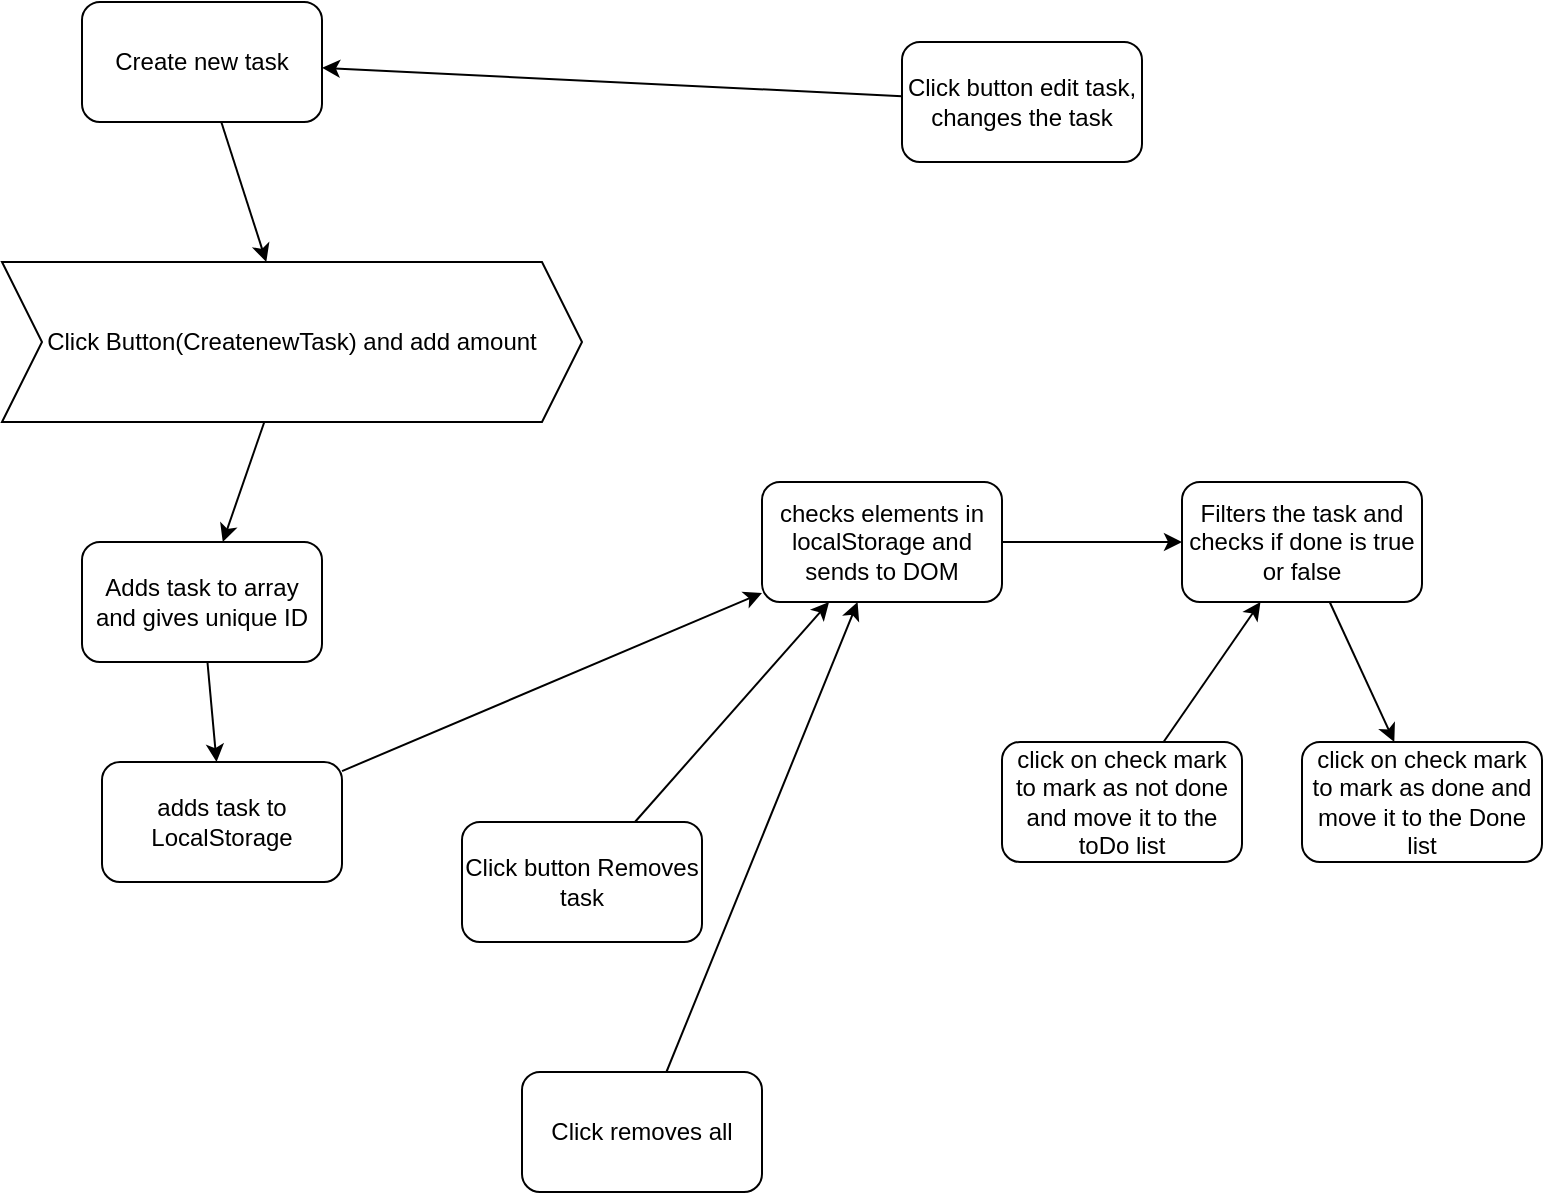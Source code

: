 <mxfile>
    <diagram id="pf7UvFwYpxjmCI9-Fs4y" name="Page-1">
        <mxGraphModel dx="1134" dy="864" grid="1" gridSize="10" guides="1" tooltips="1" connect="1" arrows="1" fold="1" page="1" pageScale="1" pageWidth="827" pageHeight="1169" math="0" shadow="0">
            <root>
                <mxCell id="0"/>
                <mxCell id="1" parent="0"/>
                <mxCell id="6" value="" style="edgeStyle=none;html=1;" edge="1" parent="1" source="2" target="4">
                    <mxGeometry relative="1" as="geometry"/>
                </mxCell>
                <mxCell id="2" value="Create new task" style="rounded=1;whiteSpace=wrap;html=1;" vertex="1" parent="1">
                    <mxGeometry x="60" y="20" width="120" height="60" as="geometry"/>
                </mxCell>
                <mxCell id="8" value="" style="edgeStyle=none;html=1;" edge="1" parent="1" source="4" target="7">
                    <mxGeometry relative="1" as="geometry"/>
                </mxCell>
                <mxCell id="4" value="Click Button(CreatenewTask) and add amount" style="shape=step;perimeter=stepPerimeter;whiteSpace=wrap;html=1;fixedSize=1;" vertex="1" parent="1">
                    <mxGeometry x="20" y="150" width="290" height="80" as="geometry"/>
                </mxCell>
                <mxCell id="10" value="" style="edgeStyle=none;html=1;" edge="1" parent="1" source="7" target="9">
                    <mxGeometry relative="1" as="geometry"/>
                </mxCell>
                <mxCell id="7" value="Adds task to array and gives unique ID" style="rounded=1;whiteSpace=wrap;html=1;" vertex="1" parent="1">
                    <mxGeometry x="60" y="290" width="120" height="60" as="geometry"/>
                </mxCell>
                <mxCell id="12" value="" style="edgeStyle=none;html=1;" edge="1" parent="1" source="9" target="11">
                    <mxGeometry relative="1" as="geometry"/>
                </mxCell>
                <mxCell id="9" value="adds task to LocalStorage" style="rounded=1;whiteSpace=wrap;html=1;" vertex="1" parent="1">
                    <mxGeometry x="70" y="400" width="120" height="60" as="geometry"/>
                </mxCell>
                <mxCell id="21" style="edgeStyle=none;html=1;" edge="1" parent="1" source="11" target="20">
                    <mxGeometry relative="1" as="geometry"/>
                </mxCell>
                <mxCell id="11" value="checks elements in localStorage and sends to DOM" style="rounded=1;whiteSpace=wrap;html=1;" vertex="1" parent="1">
                    <mxGeometry x="400" y="260" width="120" height="60" as="geometry"/>
                </mxCell>
                <mxCell id="14" style="edgeStyle=none;html=1;" edge="1" parent="1" source="13" target="2">
                    <mxGeometry relative="1" as="geometry"/>
                </mxCell>
                <mxCell id="13" value="Click button edit task, changes the task" style="rounded=1;whiteSpace=wrap;html=1;" vertex="1" parent="1">
                    <mxGeometry x="470" y="40" width="120" height="60" as="geometry"/>
                </mxCell>
                <mxCell id="16" style="edgeStyle=none;html=1;" edge="1" parent="1" source="15" target="11">
                    <mxGeometry relative="1" as="geometry"/>
                </mxCell>
                <mxCell id="15" value="Click button Removes task" style="rounded=1;whiteSpace=wrap;html=1;" vertex="1" parent="1">
                    <mxGeometry x="250" y="430" width="120" height="60" as="geometry"/>
                </mxCell>
                <mxCell id="18" style="edgeStyle=none;html=1;" edge="1" parent="1" source="17" target="11">
                    <mxGeometry relative="1" as="geometry"/>
                </mxCell>
                <mxCell id="17" value="Click removes all" style="rounded=1;whiteSpace=wrap;html=1;" vertex="1" parent="1">
                    <mxGeometry x="280" y="555" width="120" height="60" as="geometry"/>
                </mxCell>
                <mxCell id="23" style="edgeStyle=none;html=1;" edge="1" parent="1" source="20" target="22">
                    <mxGeometry relative="1" as="geometry"/>
                </mxCell>
                <mxCell id="20" value="Filters the task and checks if done is true or false" style="rounded=1;whiteSpace=wrap;html=1;" vertex="1" parent="1">
                    <mxGeometry x="610" y="260" width="120" height="60" as="geometry"/>
                </mxCell>
                <mxCell id="22" value="click on check mark to mark as done and move it to the Done list" style="rounded=1;whiteSpace=wrap;html=1;" vertex="1" parent="1">
                    <mxGeometry x="670" y="390" width="120" height="60" as="geometry"/>
                </mxCell>
                <mxCell id="25" style="edgeStyle=none;html=1;" edge="1" parent="1" source="24" target="20">
                    <mxGeometry relative="1" as="geometry"/>
                </mxCell>
                <mxCell id="24" value="click on check mark to mark as not done and move it to the toDo list" style="rounded=1;whiteSpace=wrap;html=1;" vertex="1" parent="1">
                    <mxGeometry x="520" y="390" width="120" height="60" as="geometry"/>
                </mxCell>
            </root>
        </mxGraphModel>
    </diagram>
</mxfile>
